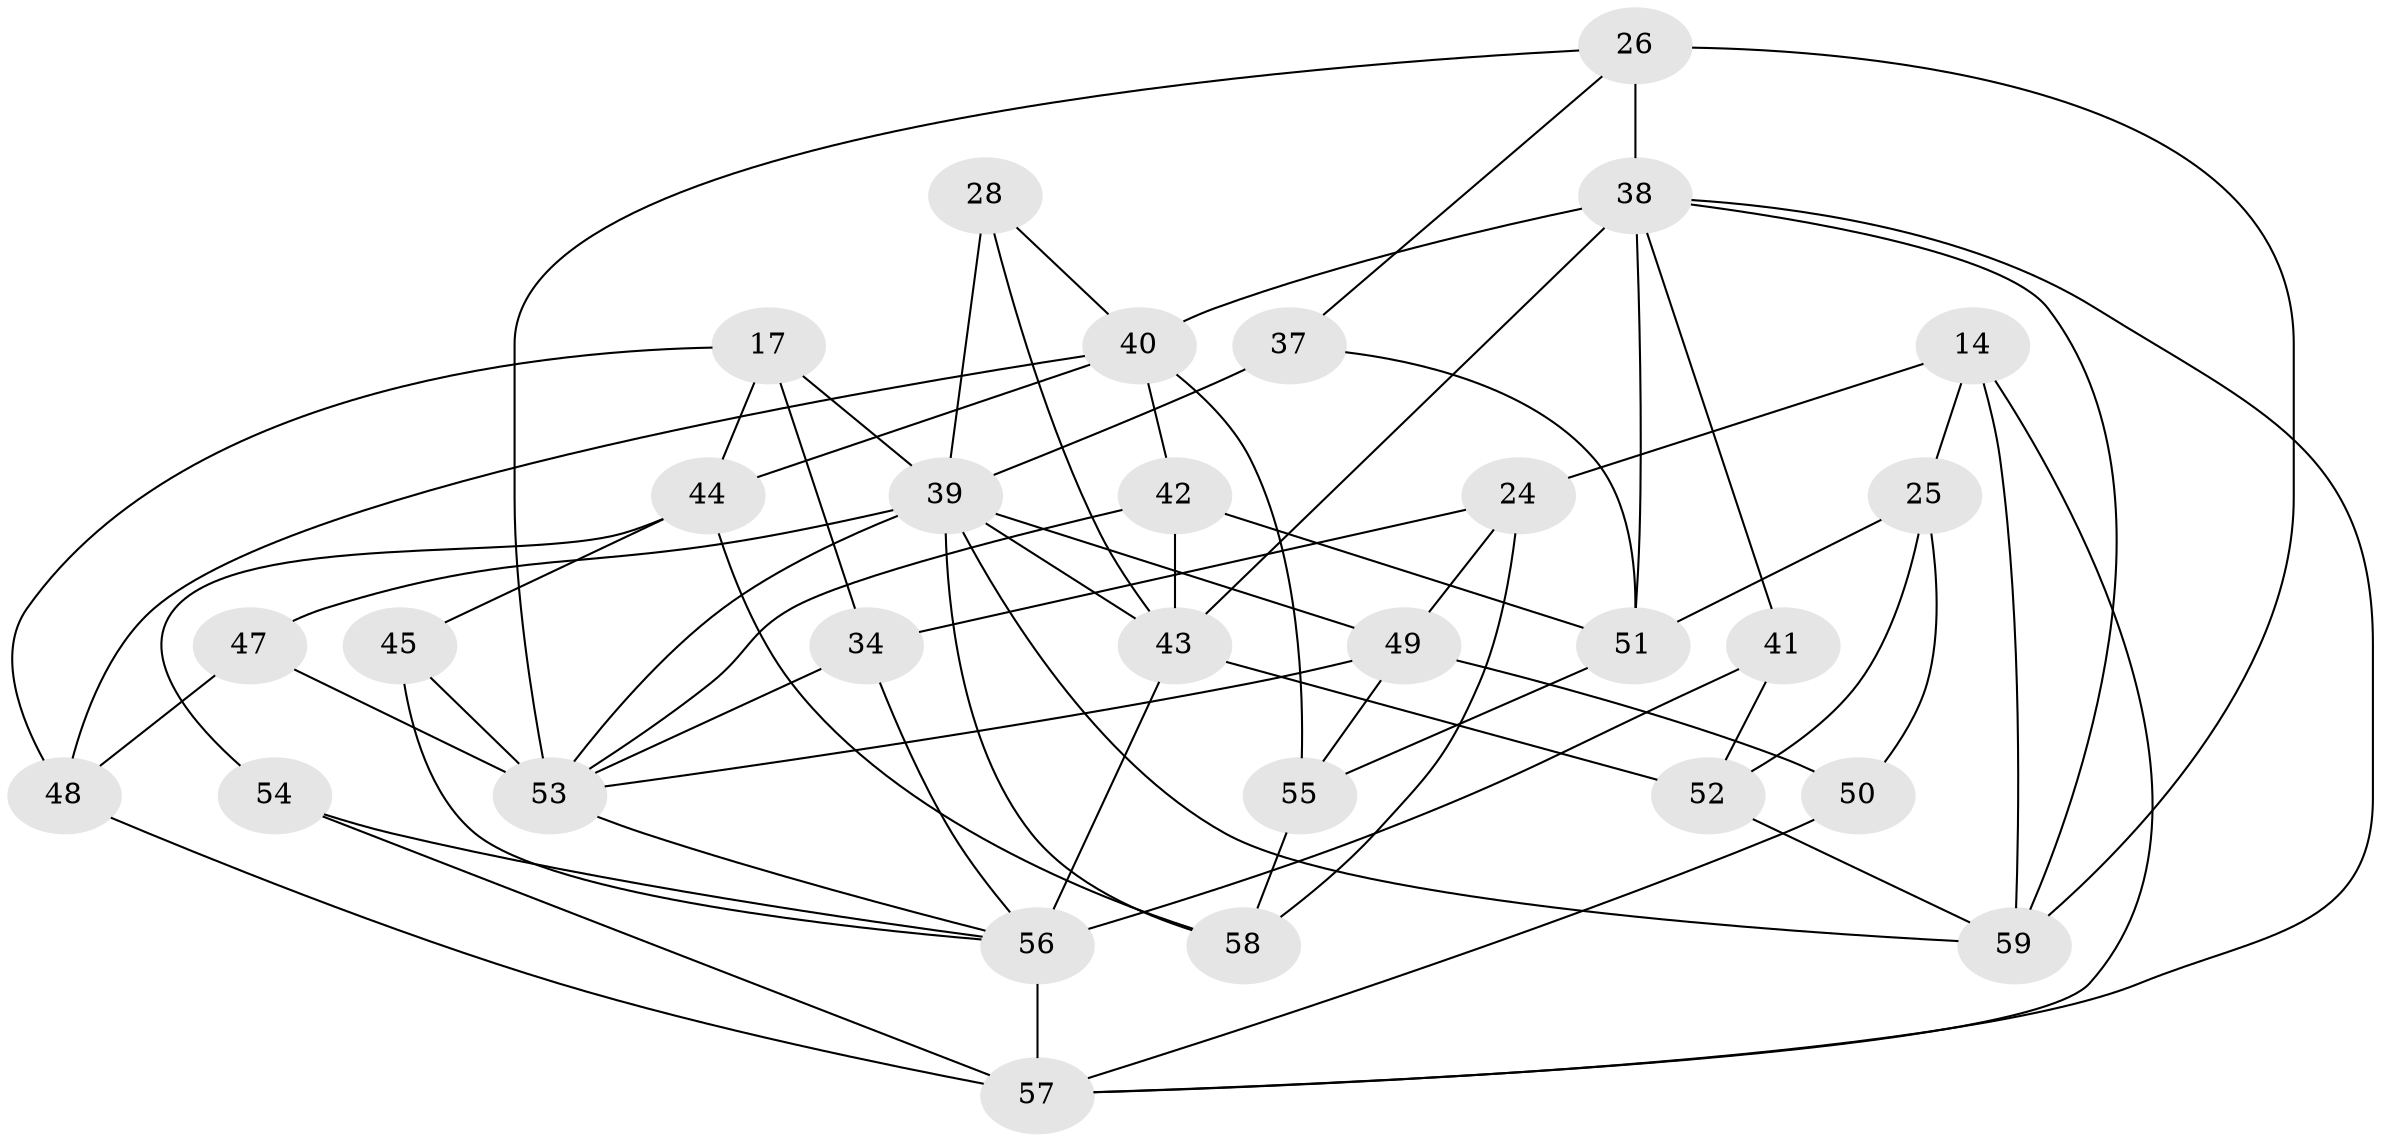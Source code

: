 // original degree distribution, {4: 1.0}
// Generated by graph-tools (version 1.1) at 2025/58/03/09/25 04:58:11]
// undirected, 29 vertices, 67 edges
graph export_dot {
graph [start="1"]
  node [color=gray90,style=filled];
  14;
  17;
  24;
  25;
  26 [super="+4+6"];
  28;
  34;
  37;
  38 [super="+18+13"];
  39 [super="+5+29"];
  40 [super="+2+15"];
  41;
  42;
  43 [super="+16+19"];
  44 [super="+30"];
  45;
  47;
  48 [super="+35"];
  49 [super="+46"];
  50;
  51 [super="+1"];
  52;
  53 [super="+23+36"];
  54;
  55;
  56 [super="+33"];
  57 [super="+21+31"];
  58;
  59 [super="+27"];
  14 -- 25;
  14 -- 24;
  14 -- 59;
  14 -- 57;
  17 -- 48;
  17 -- 34;
  17 -- 44;
  17 -- 39;
  24 -- 58;
  24 -- 49;
  24 -- 34;
  25 -- 50;
  25 -- 52;
  25 -- 51;
  26 -- 37;
  26 -- 38 [weight=3];
  26 -- 53 [weight=2];
  26 -- 59 [weight=2];
  28 -- 40;
  28 -- 39 [weight=2];
  28 -- 43;
  34 -- 56;
  34 -- 53;
  37 -- 51 [weight=2];
  37 -- 39;
  38 -- 40 [weight=2];
  38 -- 51;
  38 -- 41;
  38 -- 43 [weight=2];
  38 -- 59;
  38 -- 57 [weight=2];
  39 -- 58;
  39 -- 59 [weight=3];
  39 -- 47;
  39 -- 49;
  39 -- 53;
  39 -- 43;
  40 -- 42;
  40 -- 44;
  40 -- 55;
  40 -- 48 [weight=2];
  41 -- 52;
  41 -- 56 [weight=2];
  42 -- 51;
  42 -- 43;
  42 -- 53;
  43 -- 52;
  43 -- 56 [weight=2];
  44 -- 58;
  44 -- 45;
  44 -- 54 [weight=2];
  45 -- 56 [weight=2];
  45 -- 53;
  47 -- 53 [weight=2];
  47 -- 48;
  48 -- 57 [weight=2];
  49 -- 50 [weight=2];
  49 -- 55;
  49 -- 53;
  50 -- 57;
  51 -- 55;
  52 -- 59;
  53 -- 56;
  54 -- 57;
  54 -- 56;
  55 -- 58;
  56 -- 57 [weight=3];
}
